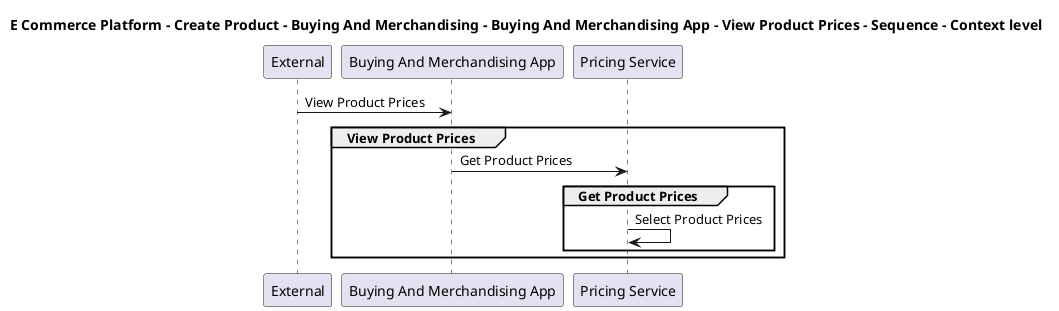@startuml

title E Commerce Platform - Create Product - Buying And Merchandising - Buying And Merchandising App - View Product Prices - Sequence - Context level

participant "External" as C4InterFlow.SoftwareSystems.ExternalSystem
participant "Buying And Merchandising App" as ECommercePlatform.CreateProduct.BuyingAndMerchandising.SoftwareSystems.BuyingAndMerchandisingApp
participant "Pricing Service" as ECommercePlatform.CreateProduct.PriceManagement.SoftwareSystems.PricingService

C4InterFlow.SoftwareSystems.ExternalSystem -> ECommercePlatform.CreateProduct.BuyingAndMerchandising.SoftwareSystems.BuyingAndMerchandisingApp : View Product Prices
group View Product Prices
ECommercePlatform.CreateProduct.BuyingAndMerchandising.SoftwareSystems.BuyingAndMerchandisingApp -> ECommercePlatform.CreateProduct.PriceManagement.SoftwareSystems.PricingService : Get Product Prices
group Get Product Prices
ECommercePlatform.CreateProduct.PriceManagement.SoftwareSystems.PricingService -> ECommercePlatform.CreateProduct.PriceManagement.SoftwareSystems.PricingService : Select Product Prices
end
end


@enduml
